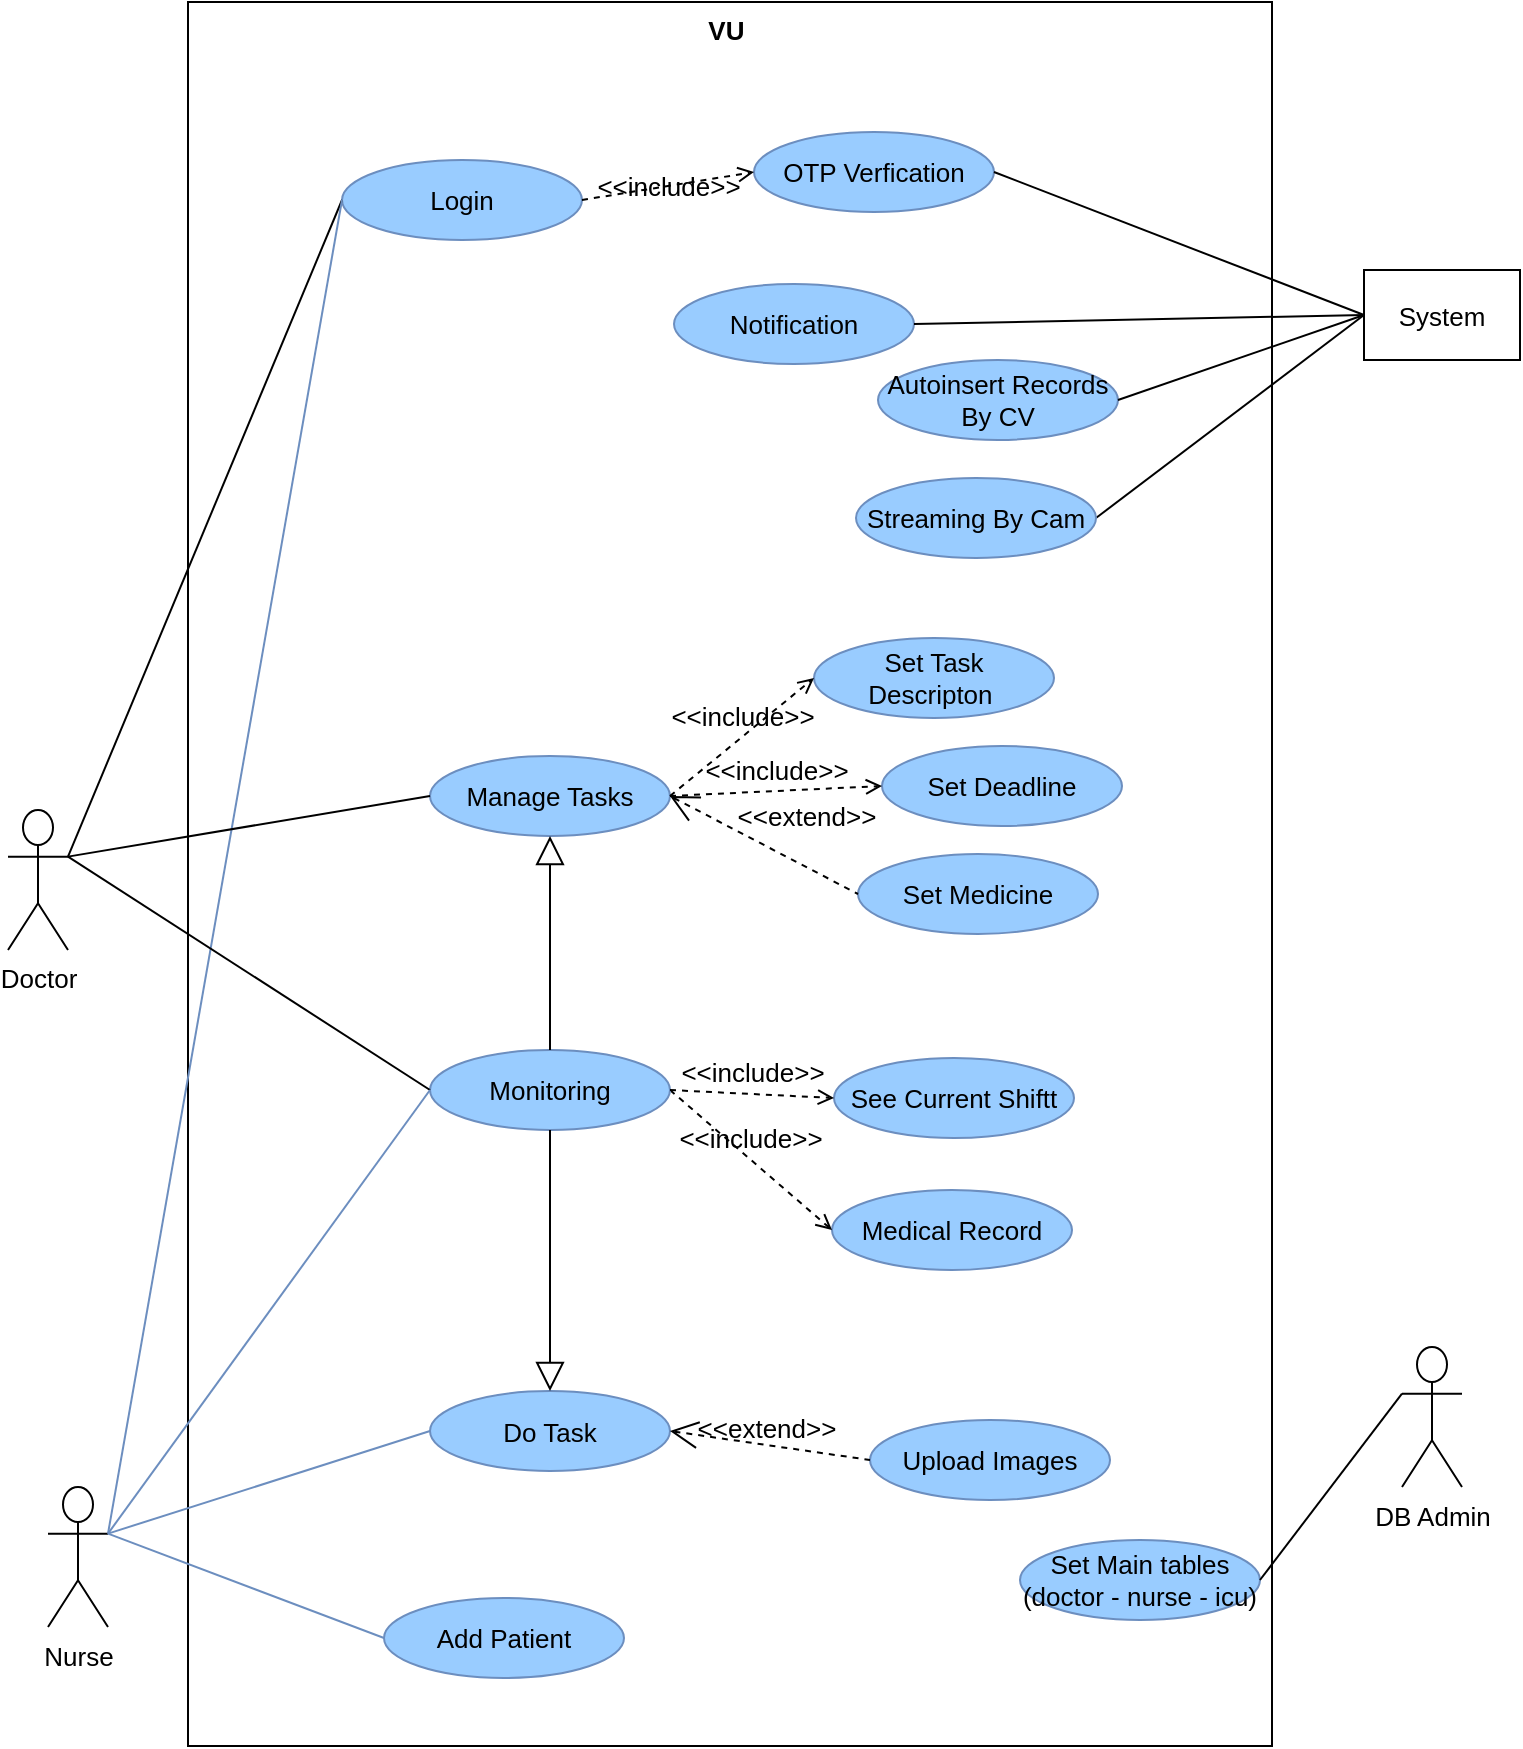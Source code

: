 <mxfile version="22.1.2" type="device">
  <diagram name="Page-1" id="z4rvf5WDP6yyBgPW2-ed">
    <mxGraphModel dx="581" dy="918" grid="0" gridSize="10" guides="1" tooltips="1" connect="1" arrows="1" fold="1" page="1" pageScale="1" pageWidth="827" pageHeight="1169" background="none" math="0" shadow="0">
      <root>
        <mxCell id="0" />
        <mxCell id="1" parent="0" />
        <mxCell id="MAb-VLjlCoPOEhJvrVl1-30" value="Doctor" style="shape=umlActor;html=1;verticalLabelPosition=bottom;verticalAlign=top;align=center;fontSize=13;" parent="1" vertex="1">
          <mxGeometry x="40" y="597" width="30" height="70" as="geometry" />
        </mxCell>
        <mxCell id="MAb-VLjlCoPOEhJvrVl1-31" value="Nurse" style="shape=umlActor;html=1;verticalLabelPosition=bottom;verticalAlign=top;align=center;fontSize=13;" parent="1" vertex="1">
          <mxGeometry x="60" y="935.5" width="30" height="70" as="geometry" />
        </mxCell>
        <mxCell id="MAb-VLjlCoPOEhJvrVl1-32" value="DB Admin" style="shape=umlActor;html=1;verticalLabelPosition=bottom;verticalAlign=top;align=center;fontSize=13;" parent="1" vertex="1">
          <mxGeometry x="737" y="865.5" width="30" height="70" as="geometry" />
        </mxCell>
        <mxCell id="MAb-VLjlCoPOEhJvrVl1-48" value="&lt;font style=&quot;font-size: 13px;&quot;&gt;VU&amp;nbsp;&lt;/font&gt;" style="shape=rect;html=1;verticalAlign=top;fontStyle=1;whiteSpace=wrap;align=center;fontSize=13;" parent="1" vertex="1">
          <mxGeometry x="130" y="193" width="542" height="872" as="geometry" />
        </mxCell>
        <mxCell id="MAb-VLjlCoPOEhJvrVl1-49" value="Login" style="ellipse;whiteSpace=wrap;html=1;fontSize=13;spacingTop=0;spacingLeft=0;spacing=2;verticalAlign=middle;fillColor=#99CCFF;strokeColor=#6c8ebf;" parent="1" vertex="1">
          <mxGeometry x="207" y="272" width="120" height="40" as="geometry" />
        </mxCell>
        <mxCell id="MAb-VLjlCoPOEhJvrVl1-50" value="OTP Verfication" style="ellipse;whiteSpace=wrap;html=1;fontSize=13;spacingTop=0;spacingLeft=0;spacing=2;verticalAlign=middle;fillColor=#99CCFF;strokeColor=#6c8ebf;" parent="1" vertex="1">
          <mxGeometry x="413" y="258" width="120" height="40" as="geometry" />
        </mxCell>
        <mxCell id="MAb-VLjlCoPOEhJvrVl1-54" value="See Current Shiftt" style="ellipse;whiteSpace=wrap;html=1;fillColor=#99CCFF;strokeColor=#6c8ebf;fontSize=13;" parent="1" vertex="1">
          <mxGeometry x="453" y="721" width="120" height="40" as="geometry" />
        </mxCell>
        <mxCell id="MAb-VLjlCoPOEhJvrVl1-58" value="Set Main tables (doctor - nurse - icu)" style="ellipse;whiteSpace=wrap;html=1;fillColor=#99CCFF;strokeColor=#6c8ebf;fontSize=13;" parent="1" vertex="1">
          <mxGeometry x="546" y="962" width="120" height="40" as="geometry" />
        </mxCell>
        <mxCell id="MAb-VLjlCoPOEhJvrVl1-61" value="Manage Tasks" style="ellipse;whiteSpace=wrap;html=1;fillColor=#99CCFF;strokeColor=#6c8ebf;fontSize=13;" parent="1" vertex="1">
          <mxGeometry x="251" y="570" width="120" height="40" as="geometry" />
        </mxCell>
        <mxCell id="MAb-VLjlCoPOEhJvrVl1-62" value="Do Task" style="ellipse;whiteSpace=wrap;html=1;fillColor=#99CCFF;strokeColor=#6c8ebf;fontSize=13;" parent="1" vertex="1">
          <mxGeometry x="251" y="887.5" width="120" height="40" as="geometry" />
        </mxCell>
        <mxCell id="MAb-VLjlCoPOEhJvrVl1-66" value="Medical Record" style="ellipse;whiteSpace=wrap;html=1;fillColor=#99CCFF;strokeColor=#6c8ebf;fontSize=13;" parent="1" vertex="1">
          <mxGeometry x="452" y="787" width="120" height="40" as="geometry" />
        </mxCell>
        <mxCell id="MAb-VLjlCoPOEhJvrVl1-69" value="&amp;lt;&amp;lt;include&amp;gt;&amp;gt;" style="edgeStyle=none;html=1;endArrow=open;verticalAlign=bottom;dashed=1;labelBackgroundColor=none;rounded=0;entryX=0;entryY=0.5;entryDx=0;entryDy=0;exitX=1;exitY=0.5;exitDx=0;exitDy=0;fontSize=13;" parent="1" source="b1EQ3dk6hahrfXTTaAu9-1" target="MAb-VLjlCoPOEhJvrVl1-66" edge="1">
          <mxGeometry width="160" relative="1" as="geometry">
            <mxPoint x="727" y="654" as="sourcePoint" />
            <mxPoint x="887" y="654" as="targetPoint" />
          </mxGeometry>
        </mxCell>
        <mxCell id="MAb-VLjlCoPOEhJvrVl1-71" value="Set Task Descripton&amp;nbsp;" style="ellipse;whiteSpace=wrap;html=1;fillColor=#99CCFF;strokeColor=#6c8ebf;fontSize=13;" parent="1" vertex="1">
          <mxGeometry x="443" y="511" width="120" height="40" as="geometry" />
        </mxCell>
        <mxCell id="MAb-VLjlCoPOEhJvrVl1-72" value="System" style="rounded=0;whiteSpace=wrap;html=1;fontSize=13;" parent="1" vertex="1">
          <mxGeometry x="718" y="327" width="78" height="45" as="geometry" />
        </mxCell>
        <mxCell id="MAb-VLjlCoPOEhJvrVl1-73" value="Autoinsert Records By CV" style="ellipse;whiteSpace=wrap;html=1;fillColor=#99CCFF;strokeColor=#6c8ebf;fontSize=13;" parent="1" vertex="1">
          <mxGeometry x="475" y="372" width="120" height="40" as="geometry" />
        </mxCell>
        <mxCell id="MAb-VLjlCoPOEhJvrVl1-75" value="Set Deadline" style="ellipse;whiteSpace=wrap;html=1;fillColor=#99CCFF;strokeColor=#6c8ebf;fontSize=13;" parent="1" vertex="1">
          <mxGeometry x="477" y="565" width="120" height="40" as="geometry" />
        </mxCell>
        <mxCell id="MAb-VLjlCoPOEhJvrVl1-76" value="Notification" style="ellipse;whiteSpace=wrap;html=1;fillColor=#99CCFF;strokeColor=#6c8ebf;fontSize=13;" parent="1" vertex="1">
          <mxGeometry x="373" y="334" width="120" height="40" as="geometry" />
        </mxCell>
        <mxCell id="MAb-VLjlCoPOEhJvrVl1-77" value="Upload Images" style="ellipse;whiteSpace=wrap;html=1;fillColor=#99CCFF;strokeColor=#6c8ebf;fontSize=13;" parent="1" vertex="1">
          <mxGeometry x="471" y="902" width="120" height="40" as="geometry" />
        </mxCell>
        <mxCell id="MAb-VLjlCoPOEhJvrVl1-78" value="Set Medicine" style="ellipse;whiteSpace=wrap;html=1;fillColor=#99CCFF;strokeColor=#6c8ebf;fontSize=13;" parent="1" vertex="1">
          <mxGeometry x="465" y="619" width="120" height="40" as="geometry" />
        </mxCell>
        <mxCell id="MAb-VLjlCoPOEhJvrVl1-79" value="&amp;lt;&amp;lt;extend&amp;gt;&amp;gt;" style="edgeStyle=none;html=1;startArrow=open;endArrow=none;startSize=12;verticalAlign=bottom;dashed=1;labelBackgroundColor=none;rounded=0;entryX=0;entryY=0.5;entryDx=0;entryDy=0;exitX=1;exitY=0.5;exitDx=0;exitDy=0;fontSize=13;" parent="1" source="MAb-VLjlCoPOEhJvrVl1-62" target="MAb-VLjlCoPOEhJvrVl1-77" edge="1">
          <mxGeometry x="-0.033" y="-2" width="160" relative="1" as="geometry">
            <mxPoint x="332" y="659" as="sourcePoint" />
            <mxPoint x="492" y="659" as="targetPoint" />
            <mxPoint as="offset" />
          </mxGeometry>
        </mxCell>
        <mxCell id="MAb-VLjlCoPOEhJvrVl1-80" value="&amp;lt;&amp;lt;extend&amp;gt;&amp;gt;" style="edgeStyle=none;html=1;startArrow=open;endArrow=none;startSize=12;verticalAlign=bottom;dashed=1;labelBackgroundColor=none;rounded=0;entryX=0;entryY=0.5;entryDx=0;entryDy=0;exitX=1;exitY=0.5;exitDx=0;exitDy=0;fontSize=13;" parent="1" source="MAb-VLjlCoPOEhJvrVl1-61" target="MAb-VLjlCoPOEhJvrVl1-78" edge="1">
          <mxGeometry x="0.316" y="13" width="160" relative="1" as="geometry">
            <mxPoint x="398" y="700" as="sourcePoint" />
            <mxPoint x="482" y="834" as="targetPoint" />
            <mxPoint as="offset" />
          </mxGeometry>
        </mxCell>
        <mxCell id="MAb-VLjlCoPOEhJvrVl1-83" value="&amp;lt;&amp;lt;include&amp;gt;&amp;gt;" style="edgeStyle=none;html=1;endArrow=open;verticalAlign=bottom;dashed=1;labelBackgroundColor=none;rounded=0;exitX=1;exitY=0.5;exitDx=0;exitDy=0;entryX=0;entryY=0.5;entryDx=0;entryDy=0;fontSize=13;" parent="1" source="MAb-VLjlCoPOEhJvrVl1-61" target="MAb-VLjlCoPOEhJvrVl1-75" edge="1">
          <mxGeometry width="160" relative="1" as="geometry">
            <mxPoint x="353" y="667" as="sourcePoint" />
            <mxPoint x="513" y="667" as="targetPoint" />
          </mxGeometry>
        </mxCell>
        <mxCell id="MAb-VLjlCoPOEhJvrVl1-88" value="" style="endArrow=none;html=1;rounded=0;entryX=1;entryY=0.333;entryDx=0;entryDy=0;entryPerimeter=0;exitX=0;exitY=0.5;exitDx=0;exitDy=0;fontSize=13;" parent="1" source="MAb-VLjlCoPOEhJvrVl1-49" target="MAb-VLjlCoPOEhJvrVl1-30" edge="1">
          <mxGeometry width="50" height="50" relative="1" as="geometry">
            <mxPoint x="314" y="707" as="sourcePoint" />
            <mxPoint x="364" y="657" as="targetPoint" />
          </mxGeometry>
        </mxCell>
        <mxCell id="MAb-VLjlCoPOEhJvrVl1-96" value="" style="endArrow=none;html=1;rounded=0;entryX=0;entryY=0.333;entryDx=0;entryDy=0;entryPerimeter=0;exitX=1;exitY=0.5;exitDx=0;exitDy=0;fontSize=13;" parent="1" source="MAb-VLjlCoPOEhJvrVl1-58" target="MAb-VLjlCoPOEhJvrVl1-32" edge="1">
          <mxGeometry width="50" height="50" relative="1" as="geometry">
            <mxPoint x="314" y="825" as="sourcePoint" />
            <mxPoint x="364" y="775" as="targetPoint" />
          </mxGeometry>
        </mxCell>
        <mxCell id="MAb-VLjlCoPOEhJvrVl1-97" value="" style="endArrow=none;html=1;rounded=0;entryX=0;entryY=0.5;entryDx=0;entryDy=0;exitX=1;exitY=0.5;exitDx=0;exitDy=0;fontSize=13;" parent="1" source="MAb-VLjlCoPOEhJvrVl1-76" target="MAb-VLjlCoPOEhJvrVl1-72" edge="1">
          <mxGeometry width="50" height="50" relative="1" as="geometry">
            <mxPoint x="308" y="430" as="sourcePoint" />
            <mxPoint x="358" y="380" as="targetPoint" />
          </mxGeometry>
        </mxCell>
        <mxCell id="MAb-VLjlCoPOEhJvrVl1-98" value="" style="endArrow=none;html=1;rounded=0;entryX=0;entryY=0.5;entryDx=0;entryDy=0;exitX=1;exitY=0.5;exitDx=0;exitDy=0;fontSize=13;" parent="1" source="MAb-VLjlCoPOEhJvrVl1-73" target="MAb-VLjlCoPOEhJvrVl1-72" edge="1">
          <mxGeometry width="50" height="50" relative="1" as="geometry">
            <mxPoint x="308" y="430" as="sourcePoint" />
            <mxPoint x="358" y="380" as="targetPoint" />
          </mxGeometry>
        </mxCell>
        <mxCell id="MAb-VLjlCoPOEhJvrVl1-100" value="" style="endArrow=none;html=1;rounded=0;exitX=1;exitY=0.333;exitDx=0;exitDy=0;exitPerimeter=0;entryX=0;entryY=0.5;entryDx=0;entryDy=0;fillColor=#dae8fc;strokeColor=#6c8ebf;fontSize=13;" parent="1" source="MAb-VLjlCoPOEhJvrVl1-31" target="MAb-VLjlCoPOEhJvrVl1-49" edge="1">
          <mxGeometry width="50" height="50" relative="1" as="geometry">
            <mxPoint x="244" y="581" as="sourcePoint" />
            <mxPoint x="294" y="531" as="targetPoint" />
          </mxGeometry>
        </mxCell>
        <mxCell id="MAb-VLjlCoPOEhJvrVl1-102" value="" style="endArrow=none;html=1;rounded=0;entryX=0;entryY=0.5;entryDx=0;entryDy=0;exitX=1;exitY=0.5;exitDx=0;exitDy=0;fontSize=13;" parent="1" source="MAb-VLjlCoPOEhJvrVl1-67" target="MAb-VLjlCoPOEhJvrVl1-72" edge="1">
          <mxGeometry width="50" height="50" relative="1" as="geometry">
            <mxPoint x="244" y="581" as="sourcePoint" />
            <mxPoint x="294" y="531" as="targetPoint" />
          </mxGeometry>
        </mxCell>
        <mxCell id="EeUfaQ6F3aaDqCtiRohM-2" value="" style="endArrow=none;html=1;rounded=0;entryX=0;entryY=0.5;entryDx=0;entryDy=0;exitX=1;exitY=0.5;exitDx=0;exitDy=0;fontSize=13;" parent="1" source="MAb-VLjlCoPOEhJvrVl1-50" target="MAb-VLjlCoPOEhJvrVl1-72" edge="1">
          <mxGeometry width="50" height="50" relative="1" as="geometry">
            <mxPoint x="340" y="437" as="sourcePoint" />
            <mxPoint x="390" y="387" as="targetPoint" />
          </mxGeometry>
        </mxCell>
        <mxCell id="b1EQ3dk6hahrfXTTaAu9-1" value="Monitoring" style="ellipse;whiteSpace=wrap;html=1;fillColor=#99CCFF;strokeColor=#6c8ebf;fontSize=13;" parent="1" vertex="1">
          <mxGeometry x="251" y="717" width="120" height="40" as="geometry" />
        </mxCell>
        <mxCell id="MAb-VLjlCoPOEhJvrVl1-51" value="&amp;lt;&amp;lt;include&amp;gt;&amp;gt;" style="edgeStyle=none;html=1;endArrow=open;verticalAlign=middle;dashed=1;labelBackgroundColor=none;rounded=0;exitX=1;exitY=0.5;exitDx=0;exitDy=0;entryX=0;entryY=0.5;entryDx=0;entryDy=0;fontSize=13;spacingTop=0;spacingLeft=0;spacing=2;" parent="1" source="MAb-VLjlCoPOEhJvrVl1-49" target="MAb-VLjlCoPOEhJvrVl1-50" edge="1">
          <mxGeometry width="160" relative="1" as="geometry">
            <mxPoint x="279" y="332" as="sourcePoint" />
            <mxPoint x="439" y="332" as="targetPoint" />
          </mxGeometry>
        </mxCell>
        <mxCell id="FRQLJWUvSKMz8RCwtcy4-1" value="&amp;lt;&amp;lt;include&amp;gt;&amp;gt;" style="edgeStyle=none;html=1;endArrow=open;verticalAlign=bottom;dashed=1;labelBackgroundColor=none;rounded=0;entryX=0;entryY=0.5;entryDx=0;entryDy=0;exitX=1;exitY=0.5;exitDx=0;exitDy=0;fontSize=13;" parent="1" source="b1EQ3dk6hahrfXTTaAu9-1" target="MAb-VLjlCoPOEhJvrVl1-54" edge="1">
          <mxGeometry width="160" relative="1" as="geometry">
            <mxPoint x="377" y="565" as="sourcePoint" />
            <mxPoint x="406" y="503" as="targetPoint" />
          </mxGeometry>
        </mxCell>
        <mxCell id="MAb-VLjlCoPOEhJvrVl1-67" value="Streaming By Cam" style="ellipse;whiteSpace=wrap;html=1;fillColor=#99CCFF;strokeColor=#6c8ebf;fontSize=13;" parent="1" vertex="1">
          <mxGeometry x="464" y="431" width="120" height="40" as="geometry" />
        </mxCell>
        <mxCell id="FRQLJWUvSKMz8RCwtcy4-6" value="&amp;lt;&amp;lt;include&amp;gt;&amp;gt;" style="edgeStyle=none;html=1;endArrow=open;verticalAlign=bottom;dashed=1;labelBackgroundColor=none;rounded=0;exitX=1;exitY=0.5;exitDx=0;exitDy=0;entryX=0;entryY=0.5;entryDx=0;entryDy=0;fontSize=13;" parent="1" source="MAb-VLjlCoPOEhJvrVl1-61" target="MAb-VLjlCoPOEhJvrVl1-71" edge="1">
          <mxGeometry width="160" relative="1" as="geometry">
            <mxPoint x="514" y="650" as="sourcePoint" />
            <mxPoint x="595" y="682" as="targetPoint" />
          </mxGeometry>
        </mxCell>
        <mxCell id="FRQLJWUvSKMz8RCwtcy4-7" value="" style="endArrow=none;html=1;rounded=0;entryX=1;entryY=0.333;entryDx=0;entryDy=0;entryPerimeter=0;exitX=0;exitY=0.5;exitDx=0;exitDy=0;fontSize=13;" parent="1" source="b1EQ3dk6hahrfXTTaAu9-1" target="MAb-VLjlCoPOEhJvrVl1-30" edge="1">
          <mxGeometry width="50" height="50" relative="1" as="geometry">
            <mxPoint x="205" y="310" as="sourcePoint" />
            <mxPoint x="98" y="358" as="targetPoint" />
          </mxGeometry>
        </mxCell>
        <mxCell id="FRQLJWUvSKMz8RCwtcy4-8" value="" style="endArrow=none;html=1;rounded=0;entryX=0;entryY=0.5;entryDx=0;entryDy=0;exitX=1;exitY=0.333;exitDx=0;exitDy=0;exitPerimeter=0;fillColor=#dae8fc;strokeColor=#6c8ebf;fontSize=13;" parent="1" source="MAb-VLjlCoPOEhJvrVl1-31" target="b1EQ3dk6hahrfXTTaAu9-1" edge="1">
          <mxGeometry width="50" height="50" relative="1" as="geometry">
            <mxPoint x="101" y="899" as="sourcePoint" />
            <mxPoint x="243" y="896" as="targetPoint" />
          </mxGeometry>
        </mxCell>
        <mxCell id="iPCLOqddrITzNPG2kLK2-1" value="" style="endArrow=none;html=1;rounded=0;entryX=0;entryY=0.5;entryDx=0;entryDy=0;fillColor=#dae8fc;strokeColor=#6c8ebf;exitX=1;exitY=0.333;exitDx=0;exitDy=0;exitPerimeter=0;fontSize=13;" parent="1" source="MAb-VLjlCoPOEhJvrVl1-31" target="MAb-VLjlCoPOEhJvrVl1-62" edge="1">
          <mxGeometry width="50" height="50" relative="1" as="geometry">
            <mxPoint x="89" y="935" as="sourcePoint" />
            <mxPoint x="202" y="615" as="targetPoint" />
          </mxGeometry>
        </mxCell>
        <mxCell id="iPCLOqddrITzNPG2kLK2-2" value="" style="endArrow=none;html=1;rounded=0;entryX=1;entryY=0.333;entryDx=0;entryDy=0;entryPerimeter=0;exitX=0;exitY=0.5;exitDx=0;exitDy=0;fontSize=13;" parent="1" source="MAb-VLjlCoPOEhJvrVl1-61" target="MAb-VLjlCoPOEhJvrVl1-30" edge="1">
          <mxGeometry width="50" height="50" relative="1" as="geometry">
            <mxPoint x="202" y="615" as="sourcePoint" />
            <mxPoint x="98" y="358" as="targetPoint" />
          </mxGeometry>
        </mxCell>
        <mxCell id="iPCLOqddrITzNPG2kLK2-3" value="" style="endArrow=block;endFill=0;endSize=12;html=1;rounded=0;exitX=0.5;exitY=0;exitDx=0;exitDy=0;fontSize=13;" parent="1" source="b1EQ3dk6hahrfXTTaAu9-1" target="MAb-VLjlCoPOEhJvrVl1-61" edge="1">
          <mxGeometry width="160" relative="1" as="geometry">
            <mxPoint x="332" y="725" as="sourcePoint" />
            <mxPoint x="517" y="698" as="targetPoint" />
          </mxGeometry>
        </mxCell>
        <mxCell id="iPCLOqddrITzNPG2kLK2-4" value="" style="endArrow=block;endFill=0;endSize=12;html=1;rounded=0;exitX=0.5;exitY=1;exitDx=0;exitDy=0;entryX=0.5;entryY=0;entryDx=0;entryDy=0;fontSize=13;" parent="1" source="b1EQ3dk6hahrfXTTaAu9-1" target="MAb-VLjlCoPOEhJvrVl1-62" edge="1">
          <mxGeometry width="160" relative="1" as="geometry">
            <mxPoint x="313" y="589" as="sourcePoint" />
            <mxPoint x="311" y="663" as="targetPoint" />
          </mxGeometry>
        </mxCell>
        <mxCell id="iPCLOqddrITzNPG2kLK2-5" value="Add Patient" style="ellipse;whiteSpace=wrap;html=1;fillColor=#99CCFF;strokeColor=#6c8ebf;fontSize=13;" parent="1" vertex="1">
          <mxGeometry x="228" y="991" width="120" height="40" as="geometry" />
        </mxCell>
        <mxCell id="iPCLOqddrITzNPG2kLK2-6" value="" style="endArrow=none;html=1;rounded=0;entryX=0;entryY=0.5;entryDx=0;entryDy=0;fillColor=#dae8fc;strokeColor=#6c8ebf;exitX=1;exitY=0.333;exitDx=0;exitDy=0;exitPerimeter=0;fontSize=13;" parent="1" source="MAb-VLjlCoPOEhJvrVl1-31" target="iPCLOqddrITzNPG2kLK2-5" edge="1">
          <mxGeometry width="50" height="50" relative="1" as="geometry">
            <mxPoint x="101" y="945" as="sourcePoint" />
            <mxPoint x="226" y="879" as="targetPoint" />
          </mxGeometry>
        </mxCell>
      </root>
    </mxGraphModel>
  </diagram>
</mxfile>
